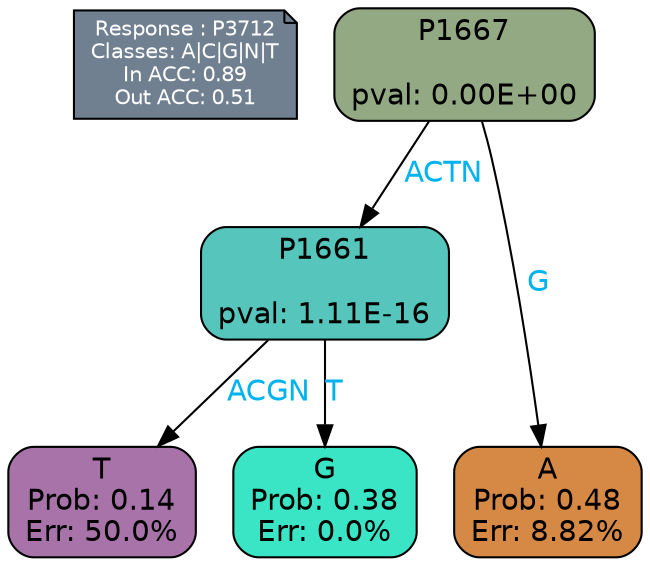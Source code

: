 digraph Tree {
node [shape=box, style="filled, rounded", color="black", fontname=helvetica] ;
graph [ranksep=equally, splines=polylines, bgcolor=transparent, dpi=600] ;
edge [fontname=helvetica] ;
LEGEND [label="Response : P3712
Classes: A|C|G|N|T
In ACC: 0.89
Out ACC: 0.51
",shape=note,align=left,style=filled,fillcolor="slategray",fontcolor="white",fontsize=10];1 [label="P1667

pval: 0.00E+00", fillcolor="#93a984"] ;
2 [label="P1661

pval: 1.11E-16", fillcolor="#56c6bd"] ;
3 [label="T
Prob: 0.14
Err: 50.0%", fillcolor="#a773a9"] ;
4 [label="G
Prob: 0.38
Err: 0.0%", fillcolor="#39e5c5"] ;
5 [label="A
Prob: 0.48
Err: 8.82%", fillcolor="#d58945"] ;
1 -> 2 [label="ACTN",fontcolor=deepskyblue2] ;
1 -> 5 [label="G",fontcolor=deepskyblue2] ;
2 -> 3 [label="ACGN",fontcolor=deepskyblue2] ;
2 -> 4 [label="T",fontcolor=deepskyblue2] ;
{rank = same; 3;4;5;}{rank = same; LEGEND;1;}}